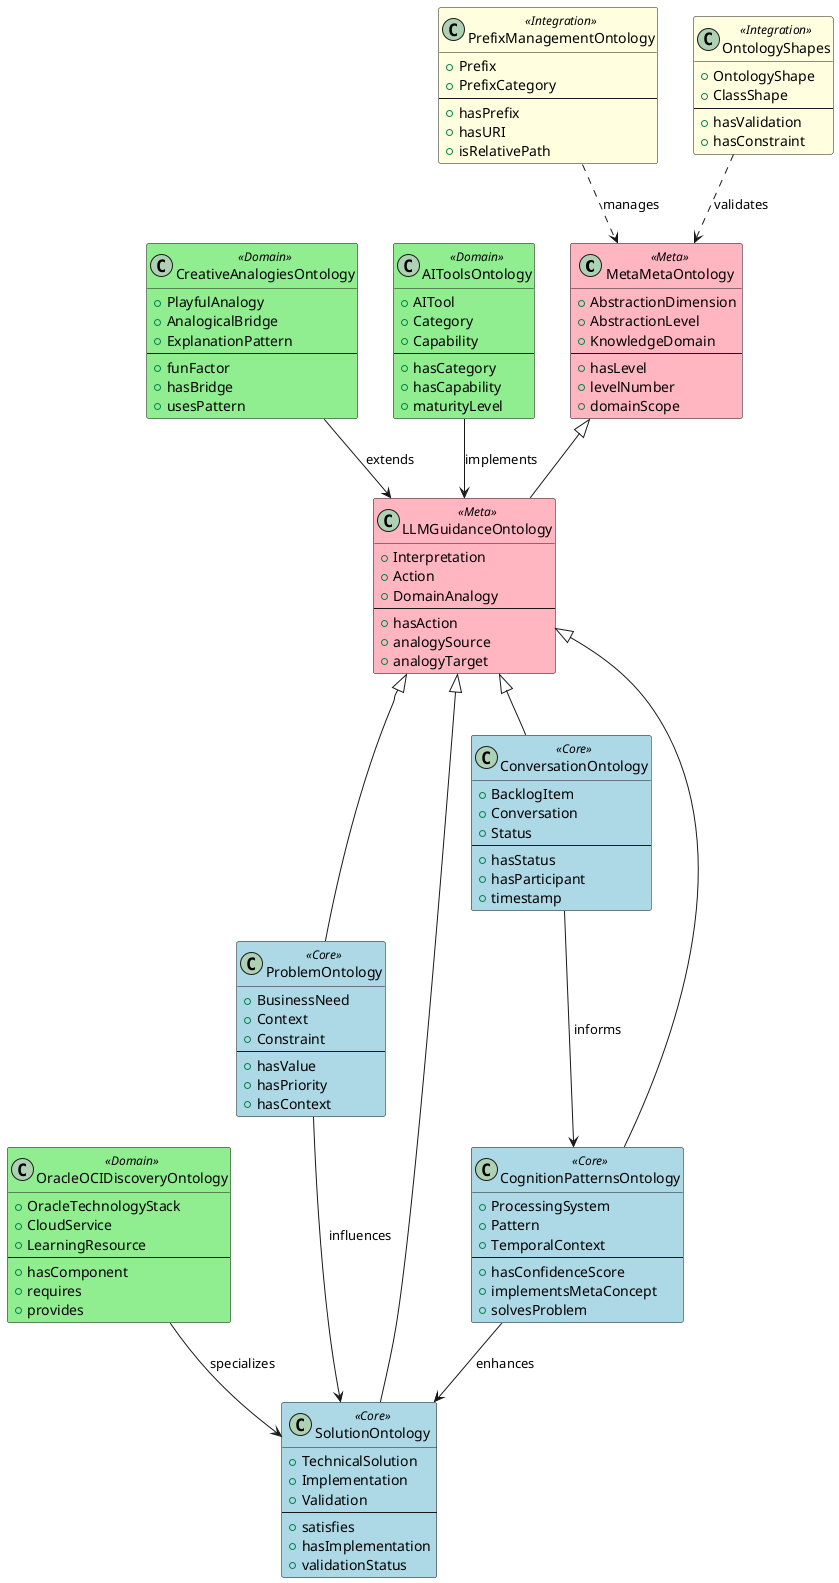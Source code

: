 @startuml ontology-framework

' Styling
skinparam class {
    BackgroundColor<<Meta>> LightPink
    BackgroundColor<<Core>> LightBlue
    BackgroundColor<<Domain>> LightGreen
    BackgroundColor<<Base>> LightGray
    BackgroundColor<<Integration>> LightYellow
}

' Meta Layer
class MetaMetaOntology <<Meta>> {
    + AbstractionDimension
    + AbstractionLevel
    + KnowledgeDomain
    --
    + hasLevel
    + levelNumber
    + domainScope
}

class LLMGuidanceOntology <<Meta>> {
    + Interpretation
    + Action
    + DomainAnalogy
    --
    + hasAction
    + analogySource
    + analogyTarget
}

' Core Layer
class ProblemOntology <<Core>> {
    + BusinessNeed
    + Context
    + Constraint
    --
    + hasValue
    + hasPriority
    + hasContext
}

class SolutionOntology <<Core>> {
    + TechnicalSolution
    + Implementation
    + Validation
    --
    + satisfies
    + hasImplementation
    + validationStatus
}

class ConversationOntology <<Core>> {
    + BacklogItem
    + Conversation
    + Status
    --
    + hasStatus
    + hasParticipant
    + timestamp
}

class CognitionPatternsOntology <<Core>> {
    + ProcessingSystem
    + Pattern
    + TemporalContext
    --
    + hasConfidenceScore
    + implementsMetaConcept
    + solvesProblem
}

' Domain Layer
class CreativeAnalogiesOntology <<Domain>> {
    + PlayfulAnalogy
    + AnalogicalBridge
    + ExplanationPattern
    --
    + funFactor
    + hasBridge
    + usesPattern
}

class AIToolsOntology <<Domain>> {
    + AITool
    + Category
    + Capability
    --
    + hasCategory
    + hasCapability
    + maturityLevel
}

class OracleOCIDiscoveryOntology <<Domain>> {
    + OracleTechnologyStack
    + CloudService
    + LearningResource
    --
    + hasComponent
    + requires
    + provides
}

' Integration Layer
class PrefixManagementOntology <<Integration>> {
    + Prefix
    + PrefixCategory
    --
    + hasPrefix
    + hasURI
    + isRelativePath
}

class OntologyShapes <<Integration>> {
    + OntologyShape
    + ClassShape
    --
    + hasValidation
    + hasConstraint
}

' Relationships
MetaMetaOntology <|-- LLMGuidanceOntology
LLMGuidanceOntology <|-- ProblemOntology
LLMGuidanceOntology <|-- SolutionOntology
LLMGuidanceOntology <|-- ConversationOntology
LLMGuidanceOntology <|-- CognitionPatternsOntology

ProblemOntology --> SolutionOntology : influences
CognitionPatternsOntology --> SolutionOntology : enhances
ConversationOntology --> CognitionPatternsOntology : informs

CreativeAnalogiesOntology --> LLMGuidanceOntology : extends
AIToolsOntology --> LLMGuidanceOntology : implements
OracleOCIDiscoveryOntology --> SolutionOntology : specializes

PrefixManagementOntology ..> MetaMetaOntology : manages
OntologyShapes ..> MetaMetaOntology : validates

@enduml 